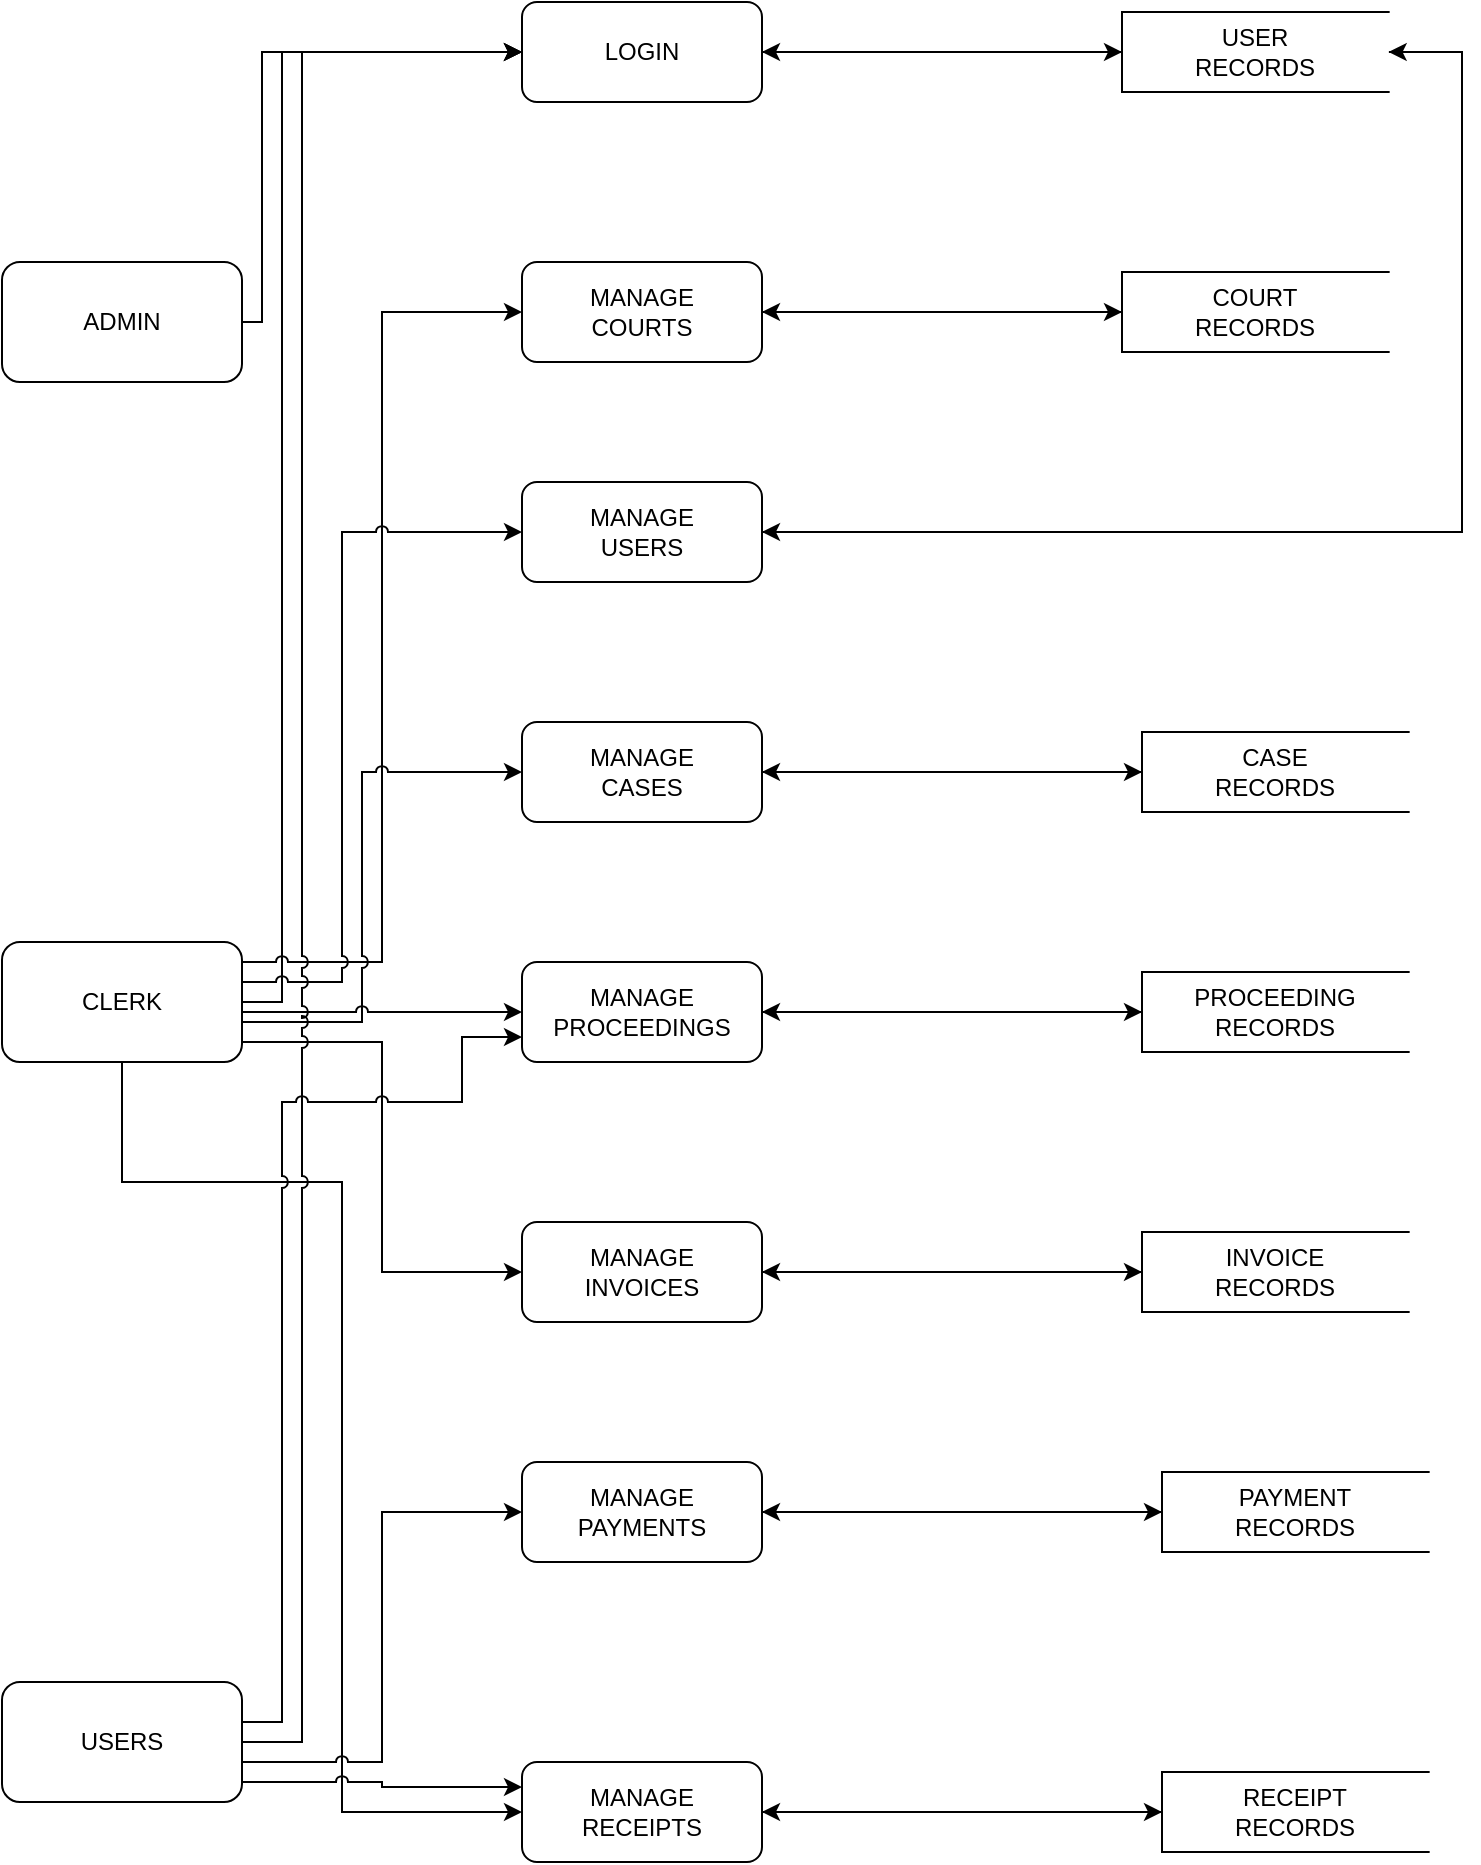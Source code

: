 <mxfile version="24.7.8">
  <diagram name="Page-1" id="qtwL5WaFUek6gc2VbBso">
    <mxGraphModel dx="1035" dy="616" grid="1" gridSize="10" guides="1" tooltips="1" connect="1" arrows="1" fold="1" page="1" pageScale="1" pageWidth="827" pageHeight="1169" math="0" shadow="0">
      <root>
        <mxCell id="0" />
        <mxCell id="1" parent="0" />
        <mxCell id="gPUy4qzwJH0H5ccG5IZ7-21" style="edgeStyle=orthogonalEdgeStyle;rounded=0;orthogonalLoop=1;jettySize=auto;html=1;entryX=0;entryY=0.5;entryDx=0;entryDy=0;jumpStyle=arc;" edge="1" parent="1" source="gPUy4qzwJH0H5ccG5IZ7-1" target="gPUy4qzwJH0H5ccG5IZ7-4">
          <mxGeometry relative="1" as="geometry">
            <Array as="points">
              <mxPoint x="210" y="230" />
              <mxPoint x="210" y="95" />
            </Array>
          </mxGeometry>
        </mxCell>
        <mxCell id="gPUy4qzwJH0H5ccG5IZ7-1" value="ADMIN" style="rounded=1;whiteSpace=wrap;html=1;" vertex="1" parent="1">
          <mxGeometry x="80" y="200" width="120" height="60" as="geometry" />
        </mxCell>
        <mxCell id="gPUy4qzwJH0H5ccG5IZ7-44" style="edgeStyle=orthogonalEdgeStyle;rounded=0;orthogonalLoop=1;jettySize=auto;html=1;entryX=0;entryY=0.5;entryDx=0;entryDy=0;jumpStyle=arc;" edge="1" parent="1" source="gPUy4qzwJH0H5ccG5IZ7-2" target="gPUy4qzwJH0H5ccG5IZ7-4">
          <mxGeometry relative="1" as="geometry">
            <Array as="points">
              <mxPoint x="220" y="570" />
              <mxPoint x="220" y="95" />
            </Array>
          </mxGeometry>
        </mxCell>
        <mxCell id="gPUy4qzwJH0H5ccG5IZ7-47" style="edgeStyle=orthogonalEdgeStyle;rounded=0;orthogonalLoop=1;jettySize=auto;html=1;entryX=0;entryY=0.5;entryDx=0;entryDy=0;jumpStyle=arc;" edge="1" parent="1" source="gPUy4qzwJH0H5ccG5IZ7-2" target="gPUy4qzwJH0H5ccG5IZ7-5">
          <mxGeometry relative="1" as="geometry">
            <Array as="points">
              <mxPoint x="270" y="550" />
              <mxPoint x="270" y="225" />
            </Array>
          </mxGeometry>
        </mxCell>
        <mxCell id="gPUy4qzwJH0H5ccG5IZ7-48" style="edgeStyle=orthogonalEdgeStyle;rounded=0;orthogonalLoop=1;jettySize=auto;html=1;entryX=0;entryY=0.5;entryDx=0;entryDy=0;jumpStyle=arc;" edge="1" parent="1" source="gPUy4qzwJH0H5ccG5IZ7-2" target="gPUy4qzwJH0H5ccG5IZ7-6">
          <mxGeometry relative="1" as="geometry">
            <Array as="points">
              <mxPoint x="250" y="560" />
              <mxPoint x="250" y="335" />
            </Array>
          </mxGeometry>
        </mxCell>
        <mxCell id="gPUy4qzwJH0H5ccG5IZ7-49" style="edgeStyle=orthogonalEdgeStyle;rounded=0;orthogonalLoop=1;jettySize=auto;html=1;entryX=0;entryY=0.5;entryDx=0;entryDy=0;jumpStyle=arc;" edge="1" parent="1" source="gPUy4qzwJH0H5ccG5IZ7-2" target="gPUy4qzwJH0H5ccG5IZ7-7">
          <mxGeometry relative="1" as="geometry">
            <Array as="points">
              <mxPoint x="260" y="580" />
              <mxPoint x="260" y="455" />
            </Array>
          </mxGeometry>
        </mxCell>
        <mxCell id="gPUy4qzwJH0H5ccG5IZ7-50" style="edgeStyle=orthogonalEdgeStyle;rounded=0;orthogonalLoop=1;jettySize=auto;html=1;entryX=0;entryY=0.5;entryDx=0;entryDy=0;jumpStyle=arc;" edge="1" parent="1" source="gPUy4qzwJH0H5ccG5IZ7-2" target="gPUy4qzwJH0H5ccG5IZ7-8">
          <mxGeometry relative="1" as="geometry">
            <Array as="points">
              <mxPoint x="240" y="575" />
              <mxPoint x="240" y="575" />
            </Array>
          </mxGeometry>
        </mxCell>
        <mxCell id="gPUy4qzwJH0H5ccG5IZ7-51" style="edgeStyle=orthogonalEdgeStyle;rounded=0;orthogonalLoop=1;jettySize=auto;html=1;entryX=0;entryY=0.5;entryDx=0;entryDy=0;jumpStyle=arc;" edge="1" parent="1" source="gPUy4qzwJH0H5ccG5IZ7-2" target="gPUy4qzwJH0H5ccG5IZ7-9">
          <mxGeometry relative="1" as="geometry">
            <Array as="points">
              <mxPoint x="270" y="590" />
              <mxPoint x="270" y="705" />
            </Array>
          </mxGeometry>
        </mxCell>
        <mxCell id="gPUy4qzwJH0H5ccG5IZ7-52" style="edgeStyle=orthogonalEdgeStyle;rounded=0;orthogonalLoop=1;jettySize=auto;html=1;entryX=0;entryY=0.5;entryDx=0;entryDy=0;jumpStyle=arc;" edge="1" parent="1" source="gPUy4qzwJH0H5ccG5IZ7-2" target="gPUy4qzwJH0H5ccG5IZ7-11">
          <mxGeometry relative="1" as="geometry">
            <Array as="points">
              <mxPoint x="140" y="660" />
              <mxPoint x="250" y="660" />
              <mxPoint x="250" y="975" />
            </Array>
          </mxGeometry>
        </mxCell>
        <mxCell id="gPUy4qzwJH0H5ccG5IZ7-2" value="CLERK" style="rounded=1;whiteSpace=wrap;html=1;" vertex="1" parent="1">
          <mxGeometry x="80" y="540" width="120" height="60" as="geometry" />
        </mxCell>
        <mxCell id="gPUy4qzwJH0H5ccG5IZ7-45" style="edgeStyle=orthogonalEdgeStyle;rounded=0;orthogonalLoop=1;jettySize=auto;html=1;entryX=0;entryY=0.5;entryDx=0;entryDy=0;jumpStyle=arc;" edge="1" parent="1" source="gPUy4qzwJH0H5ccG5IZ7-3" target="gPUy4qzwJH0H5ccG5IZ7-4">
          <mxGeometry relative="1" as="geometry">
            <Array as="points">
              <mxPoint x="230" y="940" />
              <mxPoint x="230" y="95" />
            </Array>
          </mxGeometry>
        </mxCell>
        <mxCell id="gPUy4qzwJH0H5ccG5IZ7-53" style="edgeStyle=orthogonalEdgeStyle;rounded=0;orthogonalLoop=1;jettySize=auto;html=1;entryX=0;entryY=0.75;entryDx=0;entryDy=0;jumpStyle=arc;" edge="1" parent="1" source="gPUy4qzwJH0H5ccG5IZ7-3" target="gPUy4qzwJH0H5ccG5IZ7-8">
          <mxGeometry relative="1" as="geometry">
            <Array as="points">
              <mxPoint x="220" y="930" />
              <mxPoint x="220" y="620" />
              <mxPoint x="310" y="620" />
              <mxPoint x="310" y="588" />
            </Array>
          </mxGeometry>
        </mxCell>
        <mxCell id="gPUy4qzwJH0H5ccG5IZ7-54" style="edgeStyle=orthogonalEdgeStyle;rounded=0;orthogonalLoop=1;jettySize=auto;html=1;entryX=0;entryY=0.5;entryDx=0;entryDy=0;jumpStyle=arc;" edge="1" parent="1" source="gPUy4qzwJH0H5ccG5IZ7-3" target="gPUy4qzwJH0H5ccG5IZ7-10">
          <mxGeometry relative="1" as="geometry">
            <Array as="points">
              <mxPoint x="270" y="950" />
              <mxPoint x="270" y="825" />
            </Array>
          </mxGeometry>
        </mxCell>
        <mxCell id="gPUy4qzwJH0H5ccG5IZ7-55" style="edgeStyle=orthogonalEdgeStyle;rounded=0;orthogonalLoop=1;jettySize=auto;html=1;entryX=0;entryY=0.25;entryDx=0;entryDy=0;jumpStyle=arc;" edge="1" parent="1" source="gPUy4qzwJH0H5ccG5IZ7-3" target="gPUy4qzwJH0H5ccG5IZ7-11">
          <mxGeometry relative="1" as="geometry">
            <Array as="points">
              <mxPoint x="270" y="960" />
              <mxPoint x="270" y="962" />
            </Array>
          </mxGeometry>
        </mxCell>
        <mxCell id="gPUy4qzwJH0H5ccG5IZ7-3" value="USERS" style="rounded=1;whiteSpace=wrap;html=1;" vertex="1" parent="1">
          <mxGeometry x="80" y="910" width="120" height="60" as="geometry" />
        </mxCell>
        <mxCell id="gPUy4qzwJH0H5ccG5IZ7-23" style="edgeStyle=orthogonalEdgeStyle;rounded=0;orthogonalLoop=1;jettySize=auto;html=1;entryX=0;entryY=0.5;entryDx=0;entryDy=0;" edge="1" parent="1" source="gPUy4qzwJH0H5ccG5IZ7-4" target="gPUy4qzwJH0H5ccG5IZ7-13">
          <mxGeometry relative="1" as="geometry" />
        </mxCell>
        <mxCell id="gPUy4qzwJH0H5ccG5IZ7-4" value="LOGIN" style="rounded=1;whiteSpace=wrap;html=1;" vertex="1" parent="1">
          <mxGeometry x="340" y="70" width="120" height="50" as="geometry" />
        </mxCell>
        <mxCell id="gPUy4qzwJH0H5ccG5IZ7-25" style="edgeStyle=orthogonalEdgeStyle;rounded=0;orthogonalLoop=1;jettySize=auto;html=1;entryX=0;entryY=0.5;entryDx=0;entryDy=0;" edge="1" parent="1" source="gPUy4qzwJH0H5ccG5IZ7-5" target="gPUy4qzwJH0H5ccG5IZ7-14">
          <mxGeometry relative="1" as="geometry" />
        </mxCell>
        <mxCell id="gPUy4qzwJH0H5ccG5IZ7-5" value="MANAGE&lt;div&gt;COURTS&lt;/div&gt;" style="rounded=1;whiteSpace=wrap;html=1;" vertex="1" parent="1">
          <mxGeometry x="340" y="200" width="120" height="50" as="geometry" />
        </mxCell>
        <mxCell id="gPUy4qzwJH0H5ccG5IZ7-40" style="edgeStyle=orthogonalEdgeStyle;rounded=0;orthogonalLoop=1;jettySize=auto;html=1;entryX=1;entryY=0.5;entryDx=0;entryDy=0;" edge="1" parent="1" source="gPUy4qzwJH0H5ccG5IZ7-6" target="gPUy4qzwJH0H5ccG5IZ7-13">
          <mxGeometry relative="1" as="geometry">
            <Array as="points">
              <mxPoint x="810" y="335" />
              <mxPoint x="810" y="95" />
            </Array>
          </mxGeometry>
        </mxCell>
        <mxCell id="gPUy4qzwJH0H5ccG5IZ7-6" value="MANAGE&lt;div&gt;USERS&lt;/div&gt;" style="rounded=1;whiteSpace=wrap;html=1;" vertex="1" parent="1">
          <mxGeometry x="340" y="310" width="120" height="50" as="geometry" />
        </mxCell>
        <mxCell id="gPUy4qzwJH0H5ccG5IZ7-31" style="edgeStyle=orthogonalEdgeStyle;rounded=0;orthogonalLoop=1;jettySize=auto;html=1;entryX=0;entryY=0.5;entryDx=0;entryDy=0;" edge="1" parent="1" source="gPUy4qzwJH0H5ccG5IZ7-7" target="gPUy4qzwJH0H5ccG5IZ7-16">
          <mxGeometry relative="1" as="geometry" />
        </mxCell>
        <mxCell id="gPUy4qzwJH0H5ccG5IZ7-7" value="MANAGE&lt;div&gt;CASES&lt;/div&gt;" style="rounded=1;whiteSpace=wrap;html=1;" vertex="1" parent="1">
          <mxGeometry x="340" y="430" width="120" height="50" as="geometry" />
        </mxCell>
        <mxCell id="gPUy4qzwJH0H5ccG5IZ7-32" style="edgeStyle=orthogonalEdgeStyle;rounded=0;orthogonalLoop=1;jettySize=auto;html=1;entryX=0;entryY=0.5;entryDx=0;entryDy=0;" edge="1" parent="1" source="gPUy4qzwJH0H5ccG5IZ7-8" target="gPUy4qzwJH0H5ccG5IZ7-17">
          <mxGeometry relative="1" as="geometry" />
        </mxCell>
        <mxCell id="gPUy4qzwJH0H5ccG5IZ7-8" value="MANAGE&lt;div&gt;PROCEEDINGS&lt;/div&gt;" style="rounded=1;whiteSpace=wrap;html=1;" vertex="1" parent="1">
          <mxGeometry x="340" y="550" width="120" height="50" as="geometry" />
        </mxCell>
        <mxCell id="gPUy4qzwJH0H5ccG5IZ7-34" style="edgeStyle=orthogonalEdgeStyle;rounded=0;orthogonalLoop=1;jettySize=auto;html=1;entryX=0;entryY=0.5;entryDx=0;entryDy=0;" edge="1" parent="1" source="gPUy4qzwJH0H5ccG5IZ7-9" target="gPUy4qzwJH0H5ccG5IZ7-18">
          <mxGeometry relative="1" as="geometry" />
        </mxCell>
        <mxCell id="gPUy4qzwJH0H5ccG5IZ7-9" value="MANAGE&lt;div&gt;INVOICES&lt;/div&gt;" style="rounded=1;whiteSpace=wrap;html=1;" vertex="1" parent="1">
          <mxGeometry x="340" y="680" width="120" height="50" as="geometry" />
        </mxCell>
        <mxCell id="gPUy4qzwJH0H5ccG5IZ7-36" style="edgeStyle=orthogonalEdgeStyle;rounded=0;orthogonalLoop=1;jettySize=auto;html=1;entryX=0;entryY=0.5;entryDx=0;entryDy=0;" edge="1" parent="1" source="gPUy4qzwJH0H5ccG5IZ7-10" target="gPUy4qzwJH0H5ccG5IZ7-19">
          <mxGeometry relative="1" as="geometry" />
        </mxCell>
        <mxCell id="gPUy4qzwJH0H5ccG5IZ7-10" value="MANAGE&lt;div&gt;PAYMENTS&lt;/div&gt;" style="rounded=1;whiteSpace=wrap;html=1;" vertex="1" parent="1">
          <mxGeometry x="340" y="800" width="120" height="50" as="geometry" />
        </mxCell>
        <mxCell id="gPUy4qzwJH0H5ccG5IZ7-38" style="edgeStyle=orthogonalEdgeStyle;rounded=0;orthogonalLoop=1;jettySize=auto;html=1;entryX=0;entryY=0.5;entryDx=0;entryDy=0;" edge="1" parent="1" source="gPUy4qzwJH0H5ccG5IZ7-11" target="gPUy4qzwJH0H5ccG5IZ7-20">
          <mxGeometry relative="1" as="geometry" />
        </mxCell>
        <mxCell id="gPUy4qzwJH0H5ccG5IZ7-11" value="MANAGE&lt;div&gt;RECEIPTS&lt;/div&gt;" style="rounded=1;whiteSpace=wrap;html=1;" vertex="1" parent="1">
          <mxGeometry x="340" y="950" width="120" height="50" as="geometry" />
        </mxCell>
        <mxCell id="gPUy4qzwJH0H5ccG5IZ7-24" style="edgeStyle=orthogonalEdgeStyle;rounded=0;orthogonalLoop=1;jettySize=auto;html=1;" edge="1" parent="1" source="gPUy4qzwJH0H5ccG5IZ7-13" target="gPUy4qzwJH0H5ccG5IZ7-4">
          <mxGeometry relative="1" as="geometry" />
        </mxCell>
        <mxCell id="gPUy4qzwJH0H5ccG5IZ7-41" style="edgeStyle=orthogonalEdgeStyle;rounded=0;orthogonalLoop=1;jettySize=auto;html=1;entryX=1;entryY=0.5;entryDx=0;entryDy=0;" edge="1" parent="1" source="gPUy4qzwJH0H5ccG5IZ7-13" target="gPUy4qzwJH0H5ccG5IZ7-6">
          <mxGeometry relative="1" as="geometry">
            <Array as="points">
              <mxPoint x="810" y="95" />
              <mxPoint x="810" y="335" />
            </Array>
          </mxGeometry>
        </mxCell>
        <mxCell id="gPUy4qzwJH0H5ccG5IZ7-13" value="USER&lt;div&gt;RECORDS&lt;/div&gt;" style="html=1;dashed=0;whiteSpace=wrap;shape=partialRectangle;right=0;" vertex="1" parent="1">
          <mxGeometry x="640" y="75" width="133.33" height="40" as="geometry" />
        </mxCell>
        <mxCell id="gPUy4qzwJH0H5ccG5IZ7-26" style="edgeStyle=orthogonalEdgeStyle;rounded=0;orthogonalLoop=1;jettySize=auto;html=1;" edge="1" parent="1" source="gPUy4qzwJH0H5ccG5IZ7-14">
          <mxGeometry relative="1" as="geometry">
            <mxPoint x="460" y="225" as="targetPoint" />
          </mxGeometry>
        </mxCell>
        <mxCell id="gPUy4qzwJH0H5ccG5IZ7-14" value="COURT&lt;div&gt;RECORDS&lt;/div&gt;" style="html=1;dashed=0;whiteSpace=wrap;shape=partialRectangle;right=0;" vertex="1" parent="1">
          <mxGeometry x="640" y="205" width="133.33" height="40" as="geometry" />
        </mxCell>
        <mxCell id="gPUy4qzwJH0H5ccG5IZ7-30" style="edgeStyle=orthogonalEdgeStyle;rounded=0;orthogonalLoop=1;jettySize=auto;html=1;entryX=1;entryY=0.5;entryDx=0;entryDy=0;" edge="1" parent="1" source="gPUy4qzwJH0H5ccG5IZ7-16" target="gPUy4qzwJH0H5ccG5IZ7-7">
          <mxGeometry relative="1" as="geometry" />
        </mxCell>
        <mxCell id="gPUy4qzwJH0H5ccG5IZ7-16" value="CASE&lt;div&gt;RECORDS&lt;/div&gt;" style="html=1;dashed=0;whiteSpace=wrap;shape=partialRectangle;right=0;" vertex="1" parent="1">
          <mxGeometry x="650" y="435" width="133.33" height="40" as="geometry" />
        </mxCell>
        <mxCell id="gPUy4qzwJH0H5ccG5IZ7-33" style="edgeStyle=orthogonalEdgeStyle;rounded=0;orthogonalLoop=1;jettySize=auto;html=1;" edge="1" parent="1" source="gPUy4qzwJH0H5ccG5IZ7-17" target="gPUy4qzwJH0H5ccG5IZ7-8">
          <mxGeometry relative="1" as="geometry" />
        </mxCell>
        <mxCell id="gPUy4qzwJH0H5ccG5IZ7-17" value="PROCEEDING&lt;div&gt;RECORDS&lt;/div&gt;" style="html=1;dashed=0;whiteSpace=wrap;shape=partialRectangle;right=0;" vertex="1" parent="1">
          <mxGeometry x="650" y="555" width="133.33" height="40" as="geometry" />
        </mxCell>
        <mxCell id="gPUy4qzwJH0H5ccG5IZ7-35" style="edgeStyle=orthogonalEdgeStyle;rounded=0;orthogonalLoop=1;jettySize=auto;html=1;entryX=1;entryY=0.5;entryDx=0;entryDy=0;" edge="1" parent="1" source="gPUy4qzwJH0H5ccG5IZ7-18" target="gPUy4qzwJH0H5ccG5IZ7-9">
          <mxGeometry relative="1" as="geometry" />
        </mxCell>
        <mxCell id="gPUy4qzwJH0H5ccG5IZ7-18" value="INVOICE&lt;div&gt;RECORDS&lt;/div&gt;" style="html=1;dashed=0;whiteSpace=wrap;shape=partialRectangle;right=0;" vertex="1" parent="1">
          <mxGeometry x="650" y="685" width="133.33" height="40" as="geometry" />
        </mxCell>
        <mxCell id="gPUy4qzwJH0H5ccG5IZ7-37" style="edgeStyle=orthogonalEdgeStyle;rounded=0;orthogonalLoop=1;jettySize=auto;html=1;" edge="1" parent="1" source="gPUy4qzwJH0H5ccG5IZ7-19">
          <mxGeometry relative="1" as="geometry">
            <mxPoint x="460" y="825" as="targetPoint" />
          </mxGeometry>
        </mxCell>
        <mxCell id="gPUy4qzwJH0H5ccG5IZ7-19" value="PAYMENT&lt;div&gt;RECORDS&lt;/div&gt;" style="html=1;dashed=0;whiteSpace=wrap;shape=partialRectangle;right=0;" vertex="1" parent="1">
          <mxGeometry x="660" y="805" width="133.33" height="40" as="geometry" />
        </mxCell>
        <mxCell id="gPUy4qzwJH0H5ccG5IZ7-39" style="edgeStyle=orthogonalEdgeStyle;rounded=0;orthogonalLoop=1;jettySize=auto;html=1;entryX=1;entryY=0.5;entryDx=0;entryDy=0;" edge="1" parent="1" source="gPUy4qzwJH0H5ccG5IZ7-20" target="gPUy4qzwJH0H5ccG5IZ7-11">
          <mxGeometry relative="1" as="geometry" />
        </mxCell>
        <mxCell id="gPUy4qzwJH0H5ccG5IZ7-20" value="RECEIPT&lt;div&gt;RECORDS&lt;/div&gt;" style="html=1;dashed=0;whiteSpace=wrap;shape=partialRectangle;right=0;" vertex="1" parent="1">
          <mxGeometry x="660" y="955" width="133.33" height="40" as="geometry" />
        </mxCell>
      </root>
    </mxGraphModel>
  </diagram>
</mxfile>
